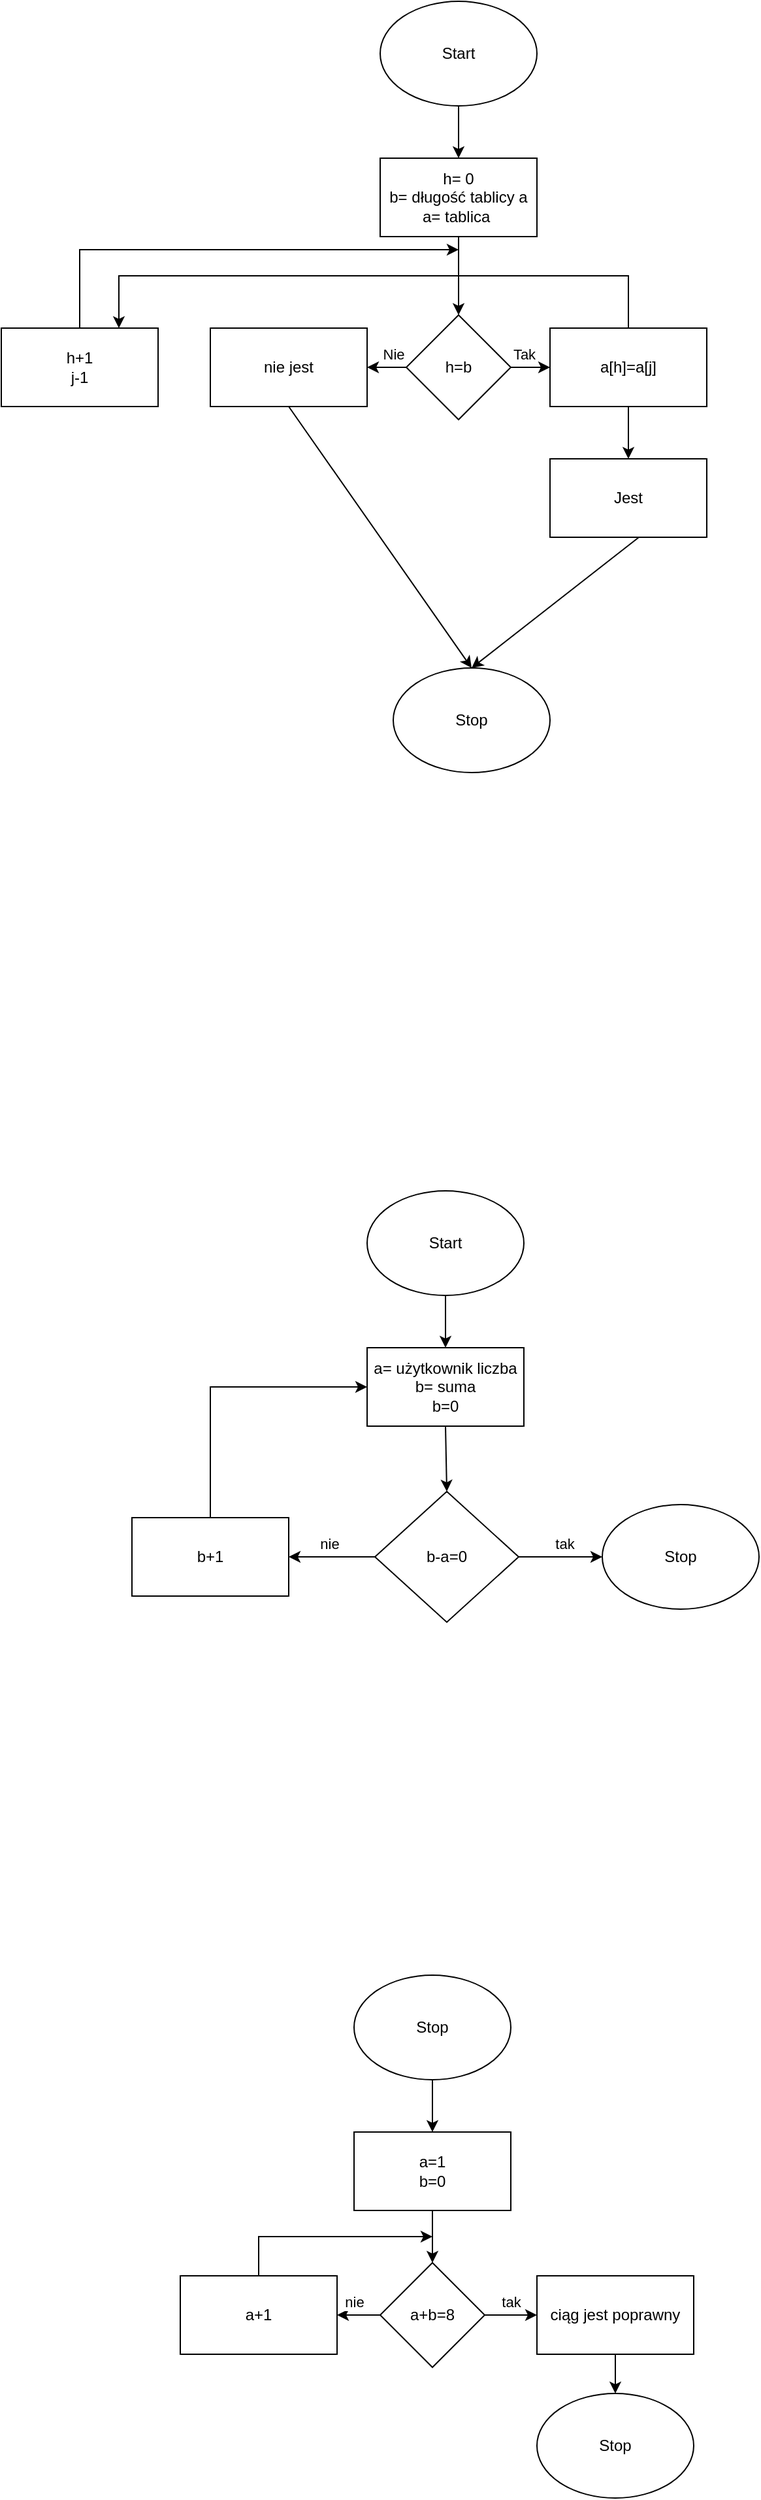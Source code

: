 <mxfile version="21.0.2" type="github">
  <diagram id="C5RBs43oDa-KdzZeNtuy" name="Page-1">
    <mxGraphModel dx="1434" dy="796" grid="1" gridSize="10" guides="1" tooltips="1" connect="1" arrows="1" fold="1" page="1" pageScale="1" pageWidth="1654" pageHeight="2336" math="0" shadow="0">
      <root>
        <mxCell id="WIyWlLk6GJQsqaUBKTNV-0" />
        <mxCell id="WIyWlLk6GJQsqaUBKTNV-1" parent="WIyWlLk6GJQsqaUBKTNV-0" />
        <mxCell id="o8TYltvnwmfTYXbcJtln-29" value="Start" style="ellipse;whiteSpace=wrap;html=1;" vertex="1" parent="WIyWlLk6GJQsqaUBKTNV-1">
          <mxGeometry x="920" y="170" width="120" height="80" as="geometry" />
        </mxCell>
        <mxCell id="o8TYltvnwmfTYXbcJtln-30" value="h= 0&lt;br&gt;b= długość tablicy a&lt;br&gt;a= tablica&amp;nbsp;" style="rounded=0;whiteSpace=wrap;html=1;" vertex="1" parent="WIyWlLk6GJQsqaUBKTNV-1">
          <mxGeometry x="920" y="290" width="120" height="60" as="geometry" />
        </mxCell>
        <mxCell id="o8TYltvnwmfTYXbcJtln-31" value="" style="endArrow=classic;html=1;rounded=0;entryX=0.5;entryY=0;entryDx=0;entryDy=0;exitX=0.5;exitY=1;exitDx=0;exitDy=0;" edge="1" parent="WIyWlLk6GJQsqaUBKTNV-1" source="o8TYltvnwmfTYXbcJtln-29" target="o8TYltvnwmfTYXbcJtln-30">
          <mxGeometry width="50" height="50" relative="1" as="geometry">
            <mxPoint x="920" y="420" as="sourcePoint" />
            <mxPoint x="970" y="370" as="targetPoint" />
          </mxGeometry>
        </mxCell>
        <mxCell id="o8TYltvnwmfTYXbcJtln-34" value="h=b" style="rhombus;whiteSpace=wrap;html=1;" vertex="1" parent="WIyWlLk6GJQsqaUBKTNV-1">
          <mxGeometry x="940" y="410" width="80" height="80" as="geometry" />
        </mxCell>
        <mxCell id="o8TYltvnwmfTYXbcJtln-35" value="a[h]=a[j]" style="rounded=0;whiteSpace=wrap;html=1;" vertex="1" parent="WIyWlLk6GJQsqaUBKTNV-1">
          <mxGeometry x="1050" y="420" width="120" height="60" as="geometry" />
        </mxCell>
        <mxCell id="o8TYltvnwmfTYXbcJtln-36" value="nie jest" style="rounded=0;whiteSpace=wrap;html=1;" vertex="1" parent="WIyWlLk6GJQsqaUBKTNV-1">
          <mxGeometry x="790" y="420" width="120" height="60" as="geometry" />
        </mxCell>
        <mxCell id="o8TYltvnwmfTYXbcJtln-37" value="Nie" style="endArrow=classic;html=1;rounded=0;entryX=1;entryY=0.5;entryDx=0;entryDy=0;exitX=0;exitY=0.5;exitDx=0;exitDy=0;" edge="1" parent="WIyWlLk6GJQsqaUBKTNV-1" source="o8TYltvnwmfTYXbcJtln-34" target="o8TYltvnwmfTYXbcJtln-36">
          <mxGeometry x="-0.333" y="-10" width="50" height="50" relative="1" as="geometry">
            <mxPoint x="920" y="420" as="sourcePoint" />
            <mxPoint x="970" y="370" as="targetPoint" />
            <mxPoint as="offset" />
          </mxGeometry>
        </mxCell>
        <mxCell id="o8TYltvnwmfTYXbcJtln-38" value="Tak" style="endArrow=classic;html=1;rounded=0;entryX=0;entryY=0.5;entryDx=0;entryDy=0;exitX=1;exitY=0.5;exitDx=0;exitDy=0;" edge="1" parent="WIyWlLk6GJQsqaUBKTNV-1" source="o8TYltvnwmfTYXbcJtln-34" target="o8TYltvnwmfTYXbcJtln-35">
          <mxGeometry x="-0.333" y="10" width="50" height="50" relative="1" as="geometry">
            <mxPoint x="920" y="420" as="sourcePoint" />
            <mxPoint x="970" y="370" as="targetPoint" />
            <mxPoint as="offset" />
          </mxGeometry>
        </mxCell>
        <mxCell id="o8TYltvnwmfTYXbcJtln-40" value="Stop" style="ellipse;whiteSpace=wrap;html=1;" vertex="1" parent="WIyWlLk6GJQsqaUBKTNV-1">
          <mxGeometry x="930" y="680" width="120" height="80" as="geometry" />
        </mxCell>
        <mxCell id="o8TYltvnwmfTYXbcJtln-43" value="" style="endArrow=classic;html=1;rounded=0;exitX=0.5;exitY=1;exitDx=0;exitDy=0;" edge="1" parent="WIyWlLk6GJQsqaUBKTNV-1" source="o8TYltvnwmfTYXbcJtln-35" target="o8TYltvnwmfTYXbcJtln-70">
          <mxGeometry width="50" height="50" relative="1" as="geometry">
            <mxPoint x="920" y="420" as="sourcePoint" />
            <mxPoint x="980" y="390" as="targetPoint" />
          </mxGeometry>
        </mxCell>
        <mxCell id="o8TYltvnwmfTYXbcJtln-47" value="" style="endArrow=classic;html=1;rounded=0;entryX=0.5;entryY=0;entryDx=0;entryDy=0;exitX=0.5;exitY=1;exitDx=0;exitDy=0;" edge="1" parent="WIyWlLk6GJQsqaUBKTNV-1" source="o8TYltvnwmfTYXbcJtln-30" target="o8TYltvnwmfTYXbcJtln-34">
          <mxGeometry width="50" height="50" relative="1" as="geometry">
            <mxPoint x="980" y="350" as="sourcePoint" />
            <mxPoint x="970" y="410" as="targetPoint" />
          </mxGeometry>
        </mxCell>
        <mxCell id="o8TYltvnwmfTYXbcJtln-70" value="Jest" style="rounded=0;whiteSpace=wrap;html=1;" vertex="1" parent="WIyWlLk6GJQsqaUBKTNV-1">
          <mxGeometry x="1050" y="520" width="120" height="60" as="geometry" />
        </mxCell>
        <mxCell id="o8TYltvnwmfTYXbcJtln-71" value="" style="endArrow=classic;html=1;rounded=0;entryX=0.5;entryY=0;entryDx=0;entryDy=0;exitX=0.567;exitY=1;exitDx=0;exitDy=0;exitPerimeter=0;" edge="1" parent="WIyWlLk6GJQsqaUBKTNV-1" source="o8TYltvnwmfTYXbcJtln-70" target="o8TYltvnwmfTYXbcJtln-40">
          <mxGeometry width="50" height="50" relative="1" as="geometry">
            <mxPoint x="920" y="420" as="sourcePoint" />
            <mxPoint x="970" y="370" as="targetPoint" />
          </mxGeometry>
        </mxCell>
        <mxCell id="o8TYltvnwmfTYXbcJtln-72" value="" style="endArrow=classic;html=1;rounded=0;exitX=0.5;exitY=1;exitDx=0;exitDy=0;entryX=0.5;entryY=0;entryDx=0;entryDy=0;" edge="1" parent="WIyWlLk6GJQsqaUBKTNV-1" source="o8TYltvnwmfTYXbcJtln-36" target="o8TYltvnwmfTYXbcJtln-40">
          <mxGeometry width="50" height="50" relative="1" as="geometry">
            <mxPoint x="850" y="580" as="sourcePoint" />
            <mxPoint x="970" y="370" as="targetPoint" />
          </mxGeometry>
        </mxCell>
        <mxCell id="o8TYltvnwmfTYXbcJtln-73" value="h+1&lt;br&gt;j-1" style="rounded=0;whiteSpace=wrap;html=1;" vertex="1" parent="WIyWlLk6GJQsqaUBKTNV-1">
          <mxGeometry x="630" y="420" width="120" height="60" as="geometry" />
        </mxCell>
        <mxCell id="o8TYltvnwmfTYXbcJtln-74" value="" style="endArrow=classic;html=1;rounded=0;exitX=0.5;exitY=0;exitDx=0;exitDy=0;" edge="1" parent="WIyWlLk6GJQsqaUBKTNV-1" source="o8TYltvnwmfTYXbcJtln-73">
          <mxGeometry width="50" height="50" relative="1" as="geometry">
            <mxPoint x="920" y="420" as="sourcePoint" />
            <mxPoint x="980" y="360" as="targetPoint" />
            <Array as="points">
              <mxPoint x="690" y="360" />
            </Array>
          </mxGeometry>
        </mxCell>
        <mxCell id="o8TYltvnwmfTYXbcJtln-77" value="" style="endArrow=classic;html=1;rounded=0;exitX=0.5;exitY=0;exitDx=0;exitDy=0;entryX=0.75;entryY=0;entryDx=0;entryDy=0;" edge="1" parent="WIyWlLk6GJQsqaUBKTNV-1" source="o8TYltvnwmfTYXbcJtln-35" target="o8TYltvnwmfTYXbcJtln-73">
          <mxGeometry width="50" height="50" relative="1" as="geometry">
            <mxPoint x="920" y="410" as="sourcePoint" />
            <mxPoint x="720" y="380" as="targetPoint" />
            <Array as="points">
              <mxPoint x="1110" y="380" />
              <mxPoint x="720" y="380" />
            </Array>
          </mxGeometry>
        </mxCell>
        <mxCell id="o8TYltvnwmfTYXbcJtln-78" value="Start" style="ellipse;whiteSpace=wrap;html=1;" vertex="1" parent="WIyWlLk6GJQsqaUBKTNV-1">
          <mxGeometry x="910" y="1080" width="120" height="80" as="geometry" />
        </mxCell>
        <mxCell id="o8TYltvnwmfTYXbcJtln-80" value="a= użytkownik liczba&lt;br&gt;b= suma&lt;br&gt;b=0" style="rounded=0;whiteSpace=wrap;html=1;" vertex="1" parent="WIyWlLk6GJQsqaUBKTNV-1">
          <mxGeometry x="910" y="1200" width="120" height="60" as="geometry" />
        </mxCell>
        <mxCell id="o8TYltvnwmfTYXbcJtln-82" value="b-a=0" style="rhombus;whiteSpace=wrap;html=1;" vertex="1" parent="WIyWlLk6GJQsqaUBKTNV-1">
          <mxGeometry x="916" y="1310" width="110" height="100" as="geometry" />
        </mxCell>
        <mxCell id="o8TYltvnwmfTYXbcJtln-83" value="" style="endArrow=classic;html=1;rounded=0;entryX=0.5;entryY=0;entryDx=0;entryDy=0;exitX=0.5;exitY=1;exitDx=0;exitDy=0;" edge="1" parent="WIyWlLk6GJQsqaUBKTNV-1" source="o8TYltvnwmfTYXbcJtln-80" target="o8TYltvnwmfTYXbcJtln-82">
          <mxGeometry width="50" height="50" relative="1" as="geometry">
            <mxPoint x="920" y="1410" as="sourcePoint" />
            <mxPoint x="970" y="1360" as="targetPoint" />
          </mxGeometry>
        </mxCell>
        <mxCell id="o8TYltvnwmfTYXbcJtln-84" value="" style="endArrow=classic;html=1;rounded=0;exitX=0.5;exitY=1;exitDx=0;exitDy=0;entryX=0.5;entryY=0;entryDx=0;entryDy=0;" edge="1" parent="WIyWlLk6GJQsqaUBKTNV-1" source="o8TYltvnwmfTYXbcJtln-78" target="o8TYltvnwmfTYXbcJtln-80">
          <mxGeometry width="50" height="50" relative="1" as="geometry">
            <mxPoint x="920" y="1410" as="sourcePoint" />
            <mxPoint x="970" y="1200" as="targetPoint" />
          </mxGeometry>
        </mxCell>
        <mxCell id="o8TYltvnwmfTYXbcJtln-87" value="b+1" style="rounded=0;whiteSpace=wrap;html=1;" vertex="1" parent="WIyWlLk6GJQsqaUBKTNV-1">
          <mxGeometry x="730" y="1330" width="120" height="60" as="geometry" />
        </mxCell>
        <mxCell id="o8TYltvnwmfTYXbcJtln-88" value="tak" style="endArrow=classic;html=1;rounded=0;exitX=1;exitY=0.5;exitDx=0;exitDy=0;entryX=0;entryY=0.5;entryDx=0;entryDy=0;" edge="1" parent="WIyWlLk6GJQsqaUBKTNV-1" source="o8TYltvnwmfTYXbcJtln-82" target="o8TYltvnwmfTYXbcJtln-92">
          <mxGeometry x="0.077" y="10" width="50" height="50" relative="1" as="geometry">
            <mxPoint x="920" y="1410" as="sourcePoint" />
            <mxPoint x="1090" y="1360" as="targetPoint" />
            <mxPoint as="offset" />
          </mxGeometry>
        </mxCell>
        <mxCell id="o8TYltvnwmfTYXbcJtln-89" value="nie" style="endArrow=classic;html=1;rounded=0;exitX=0;exitY=0.5;exitDx=0;exitDy=0;entryX=1;entryY=0.5;entryDx=0;entryDy=0;" edge="1" parent="WIyWlLk6GJQsqaUBKTNV-1" source="o8TYltvnwmfTYXbcJtln-82" target="o8TYltvnwmfTYXbcJtln-87">
          <mxGeometry x="0.077" y="-10" width="50" height="50" relative="1" as="geometry">
            <mxPoint x="920" y="1410" as="sourcePoint" />
            <mxPoint x="970" y="1360" as="targetPoint" />
            <mxPoint as="offset" />
          </mxGeometry>
        </mxCell>
        <mxCell id="o8TYltvnwmfTYXbcJtln-91" value="" style="endArrow=classic;html=1;rounded=0;exitX=0.5;exitY=0;exitDx=0;exitDy=0;" edge="1" parent="WIyWlLk6GJQsqaUBKTNV-1" source="o8TYltvnwmfTYXbcJtln-87">
          <mxGeometry width="50" height="50" relative="1" as="geometry">
            <mxPoint x="920" y="1410" as="sourcePoint" />
            <mxPoint x="910" y="1230" as="targetPoint" />
            <Array as="points">
              <mxPoint x="790" y="1230" />
              <mxPoint x="910" y="1230" />
            </Array>
          </mxGeometry>
        </mxCell>
        <mxCell id="o8TYltvnwmfTYXbcJtln-92" value="Stop" style="ellipse;whiteSpace=wrap;html=1;" vertex="1" parent="WIyWlLk6GJQsqaUBKTNV-1">
          <mxGeometry x="1090" y="1320" width="120" height="80" as="geometry" />
        </mxCell>
        <mxCell id="o8TYltvnwmfTYXbcJtln-99" value="Stop" style="ellipse;whiteSpace=wrap;html=1;" vertex="1" parent="WIyWlLk6GJQsqaUBKTNV-1">
          <mxGeometry x="900" y="1680" width="120" height="80" as="geometry" />
        </mxCell>
        <mxCell id="o8TYltvnwmfTYXbcJtln-100" value="a=1&lt;br&gt;b=0" style="rounded=0;whiteSpace=wrap;html=1;" vertex="1" parent="WIyWlLk6GJQsqaUBKTNV-1">
          <mxGeometry x="900" y="1800" width="120" height="60" as="geometry" />
        </mxCell>
        <mxCell id="o8TYltvnwmfTYXbcJtln-101" value="" style="endArrow=classic;html=1;rounded=0;exitX=0.5;exitY=1;exitDx=0;exitDy=0;entryX=0.5;entryY=0;entryDx=0;entryDy=0;" edge="1" parent="WIyWlLk6GJQsqaUBKTNV-1" source="o8TYltvnwmfTYXbcJtln-99" target="o8TYltvnwmfTYXbcJtln-100">
          <mxGeometry width="50" height="50" relative="1" as="geometry">
            <mxPoint x="920" y="1980" as="sourcePoint" />
            <mxPoint x="970" y="1930" as="targetPoint" />
          </mxGeometry>
        </mxCell>
        <mxCell id="o8TYltvnwmfTYXbcJtln-102" value="a+b=8" style="rhombus;whiteSpace=wrap;html=1;" vertex="1" parent="WIyWlLk6GJQsqaUBKTNV-1">
          <mxGeometry x="920" y="1900" width="80" height="80" as="geometry" />
        </mxCell>
        <mxCell id="o8TYltvnwmfTYXbcJtln-103" value="" style="endArrow=classic;html=1;rounded=0;exitX=0.5;exitY=1;exitDx=0;exitDy=0;entryX=0.5;entryY=0;entryDx=0;entryDy=0;" edge="1" parent="WIyWlLk6GJQsqaUBKTNV-1" source="o8TYltvnwmfTYXbcJtln-100" target="o8TYltvnwmfTYXbcJtln-102">
          <mxGeometry width="50" height="50" relative="1" as="geometry">
            <mxPoint x="920" y="1980" as="sourcePoint" />
            <mxPoint x="970" y="1930" as="targetPoint" />
          </mxGeometry>
        </mxCell>
        <mxCell id="o8TYltvnwmfTYXbcJtln-104" value="ciąg jest poprawny" style="rounded=0;whiteSpace=wrap;html=1;" vertex="1" parent="WIyWlLk6GJQsqaUBKTNV-1">
          <mxGeometry x="1040" y="1910" width="120" height="60" as="geometry" />
        </mxCell>
        <mxCell id="o8TYltvnwmfTYXbcJtln-105" value="a+1" style="rounded=0;whiteSpace=wrap;html=1;" vertex="1" parent="WIyWlLk6GJQsqaUBKTNV-1">
          <mxGeometry x="767" y="1910" width="120" height="60" as="geometry" />
        </mxCell>
        <mxCell id="o8TYltvnwmfTYXbcJtln-106" value="nie" style="endArrow=classic;html=1;rounded=0;exitX=0;exitY=0.5;exitDx=0;exitDy=0;entryX=1;entryY=0.5;entryDx=0;entryDy=0;" edge="1" parent="WIyWlLk6GJQsqaUBKTNV-1" source="o8TYltvnwmfTYXbcJtln-102" target="o8TYltvnwmfTYXbcJtln-105">
          <mxGeometry x="0.212" y="-10" width="50" height="50" relative="1" as="geometry">
            <mxPoint x="920" y="1980" as="sourcePoint" />
            <mxPoint x="970" y="1930" as="targetPoint" />
            <mxPoint as="offset" />
          </mxGeometry>
        </mxCell>
        <mxCell id="o8TYltvnwmfTYXbcJtln-107" value="tak" style="endArrow=classic;html=1;rounded=0;exitX=1;exitY=0.5;exitDx=0;exitDy=0;entryX=0;entryY=0.5;entryDx=0;entryDy=0;" edge="1" parent="WIyWlLk6GJQsqaUBKTNV-1" source="o8TYltvnwmfTYXbcJtln-102" target="o8TYltvnwmfTYXbcJtln-104">
          <mxGeometry y="10" width="50" height="50" relative="1" as="geometry">
            <mxPoint x="920" y="1980" as="sourcePoint" />
            <mxPoint x="970" y="1930" as="targetPoint" />
            <mxPoint as="offset" />
          </mxGeometry>
        </mxCell>
        <mxCell id="o8TYltvnwmfTYXbcJtln-108" value="" style="endArrow=classic;html=1;rounded=0;exitX=0.5;exitY=0;exitDx=0;exitDy=0;" edge="1" parent="WIyWlLk6GJQsqaUBKTNV-1" source="o8TYltvnwmfTYXbcJtln-105">
          <mxGeometry width="50" height="50" relative="1" as="geometry">
            <mxPoint x="920" y="1980" as="sourcePoint" />
            <mxPoint x="960" y="1880" as="targetPoint" />
            <Array as="points">
              <mxPoint x="827" y="1880" />
            </Array>
          </mxGeometry>
        </mxCell>
        <mxCell id="o8TYltvnwmfTYXbcJtln-110" value="Stop" style="ellipse;whiteSpace=wrap;html=1;" vertex="1" parent="WIyWlLk6GJQsqaUBKTNV-1">
          <mxGeometry x="1040" y="2000" width="120" height="80" as="geometry" />
        </mxCell>
        <mxCell id="o8TYltvnwmfTYXbcJtln-111" value="" style="endArrow=classic;html=1;rounded=0;exitX=0.5;exitY=1;exitDx=0;exitDy=0;" edge="1" parent="WIyWlLk6GJQsqaUBKTNV-1" source="o8TYltvnwmfTYXbcJtln-104" target="o8TYltvnwmfTYXbcJtln-110">
          <mxGeometry width="50" height="50" relative="1" as="geometry">
            <mxPoint x="920" y="1980" as="sourcePoint" />
            <mxPoint x="970" y="1930" as="targetPoint" />
          </mxGeometry>
        </mxCell>
      </root>
    </mxGraphModel>
  </diagram>
</mxfile>
